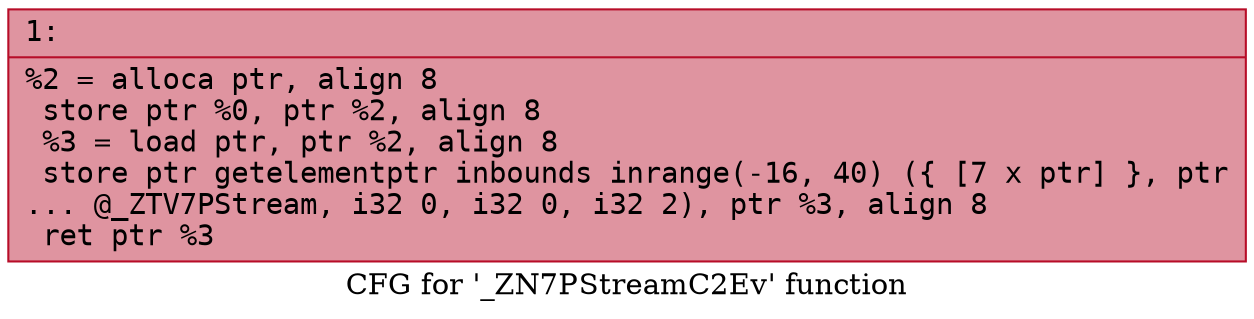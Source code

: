 digraph "CFG for '_ZN7PStreamC2Ev' function" {
	label="CFG for '_ZN7PStreamC2Ev' function";

	Node0x6000009395e0 [shape=record,color="#b70d28ff", style=filled, fillcolor="#b70d2870" fontname="Courier",label="{1:\l|  %2 = alloca ptr, align 8\l  store ptr %0, ptr %2, align 8\l  %3 = load ptr, ptr %2, align 8\l  store ptr getelementptr inbounds inrange(-16, 40) (\{ [7 x ptr] \}, ptr\l... @_ZTV7PStream, i32 0, i32 0, i32 2), ptr %3, align 8\l  ret ptr %3\l}"];
}
